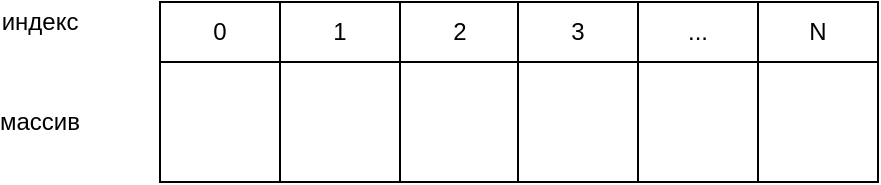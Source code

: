 <mxfile version="10.6.7" type="github"><diagram id="CeJdT4jbQuwxBZELDapq" name="Page-1"><mxGraphModel dx="1220" dy="210" grid="1" gridSize="10" guides="1" tooltips="1" connect="1" arrows="1" fold="1" page="1" pageScale="1" pageWidth="850" pageHeight="1100" math="0" shadow="0"><root><mxCell id="0"/><mxCell id="1" parent="0"/><mxCell id="wPyfWP8JBU7PacAB39pM-1" value="" style="rounded=0;whiteSpace=wrap;html=1;" vertex="1" parent="1"><mxGeometry x="60" y="30" width="60" height="60" as="geometry"/></mxCell><mxCell id="wPyfWP8JBU7PacAB39pM-2" value="" style="rounded=0;whiteSpace=wrap;html=1;" vertex="1" parent="1"><mxGeometry x="120" y="30" width="60" height="60" as="geometry"/></mxCell><mxCell id="wPyfWP8JBU7PacAB39pM-3" value="" style="rounded=0;whiteSpace=wrap;html=1;" vertex="1" parent="1"><mxGeometry x="180" y="30" width="59" height="60" as="geometry"/></mxCell><mxCell id="wPyfWP8JBU7PacAB39pM-4" value="" style="rounded=0;whiteSpace=wrap;html=1;" vertex="1" parent="1"><mxGeometry x="239" y="30" width="60" height="60" as="geometry"/></mxCell><mxCell id="wPyfWP8JBU7PacAB39pM-5" value="" style="rounded=0;whiteSpace=wrap;html=1;" vertex="1" parent="1"><mxGeometry x="299" y="30" width="60" height="60" as="geometry"/></mxCell><mxCell id="wPyfWP8JBU7PacAB39pM-6" value="" style="rounded=0;whiteSpace=wrap;html=1;" vertex="1" parent="1"><mxGeometry x="359" y="30" width="60" height="60" as="geometry"/></mxCell><mxCell id="wPyfWP8JBU7PacAB39pM-7" value="массив" style="text;html=1;strokeColor=none;fillColor=none;align=center;verticalAlign=middle;whiteSpace=wrap;rounded=0;" vertex="1" parent="1"><mxGeometry x="-20" y="50" width="40" height="20" as="geometry"/></mxCell><mxCell id="wPyfWP8JBU7PacAB39pM-8" value="индекс" style="text;html=1;strokeColor=none;fillColor=none;align=center;verticalAlign=middle;whiteSpace=wrap;rounded=0;" vertex="1" parent="1"><mxGeometry x="-20" width="40" height="20" as="geometry"/></mxCell><mxCell id="wPyfWP8JBU7PacAB39pM-9" value="0" style="rounded=0;whiteSpace=wrap;html=1;" vertex="1" parent="1"><mxGeometry x="60" width="60" height="30" as="geometry"/></mxCell><mxCell id="wPyfWP8JBU7PacAB39pM-10" value="1" style="rounded=0;whiteSpace=wrap;html=1;" vertex="1" parent="1"><mxGeometry x="120" width="60" height="30" as="geometry"/></mxCell><mxCell id="wPyfWP8JBU7PacAB39pM-11" value="2" style="rounded=0;whiteSpace=wrap;html=1;" vertex="1" parent="1"><mxGeometry x="180" width="60" height="30" as="geometry"/></mxCell><mxCell id="wPyfWP8JBU7PacAB39pM-12" value="3" style="rounded=0;whiteSpace=wrap;html=1;" vertex="1" parent="1"><mxGeometry x="239" width="60" height="30" as="geometry"/></mxCell><mxCell id="wPyfWP8JBU7PacAB39pM-13" value="..." style="rounded=0;whiteSpace=wrap;html=1;" vertex="1" parent="1"><mxGeometry x="299" width="60" height="30" as="geometry"/></mxCell><mxCell id="wPyfWP8JBU7PacAB39pM-14" value="N" style="rounded=0;whiteSpace=wrap;html=1;" vertex="1" parent="1"><mxGeometry x="359" width="60" height="30" as="geometry"/></mxCell></root></mxGraphModel></diagram></mxfile>